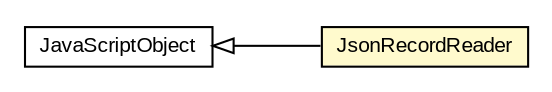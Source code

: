 #!/usr/local/bin/dot
#
# Class diagram 
# Generated by UMLGraph version R5_6-24-gf6e263 (http://www.umlgraph.org/)
#

digraph G {
	edge [fontname="arial",fontsize=10,labelfontname="arial",labelfontsize=10];
	node [fontname="arial",fontsize=10,shape=plaintext];
	nodesep=0.25;
	ranksep=0.5;
	rankdir=LR;
	// io.reinert.requestor.serialization.json.JsonRecordReader
	c5404 [label=<<table title="io.reinert.requestor.serialization.json.JsonRecordReader" border="0" cellborder="1" cellspacing="0" cellpadding="2" port="p" bgcolor="lemonChiffon" href="./JsonRecordReader.html">
		<tr><td><table border="0" cellspacing="0" cellpadding="1">
<tr><td align="center" balign="center"> JsonRecordReader </td></tr>
		</table></td></tr>
		</table>>, URL="./JsonRecordReader.html", fontname="arial", fontcolor="black", fontsize=10.0];
	//io.reinert.requestor.serialization.json.JsonRecordReader extends com.google.gwt.core.client.JavaScriptObject
	c5428:p -> c5404:p [dir=back,arrowtail=empty];
	// com.google.gwt.core.client.JavaScriptObject
	c5428 [label=<<table title="com.google.gwt.core.client.JavaScriptObject" border="0" cellborder="1" cellspacing="0" cellpadding="2" port="p">
		<tr><td><table border="0" cellspacing="0" cellpadding="1">
<tr><td align="center" balign="center"> JavaScriptObject </td></tr>
		</table></td></tr>
		</table>>, URL="null", fontname="arial", fontcolor="black", fontsize=10.0];
}


